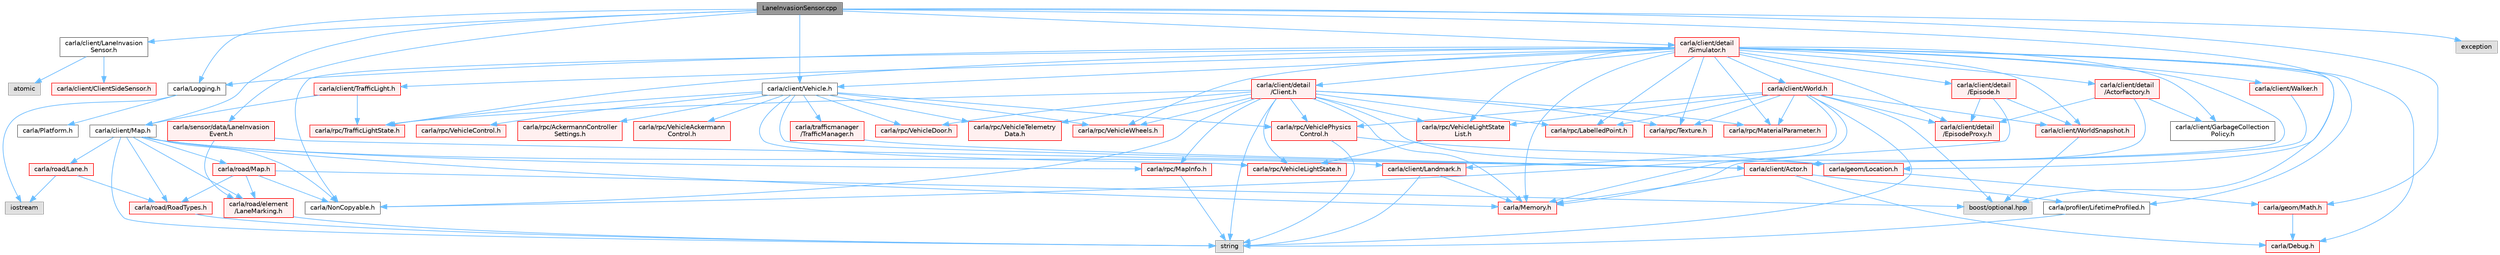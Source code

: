 digraph "LaneInvasionSensor.cpp"
{
 // INTERACTIVE_SVG=YES
 // LATEX_PDF_SIZE
  bgcolor="transparent";
  edge [fontname=Helvetica,fontsize=10,labelfontname=Helvetica,labelfontsize=10];
  node [fontname=Helvetica,fontsize=10,shape=box,height=0.2,width=0.4];
  Node1 [id="Node000001",label="LaneInvasionSensor.cpp",height=0.2,width=0.4,color="gray40", fillcolor="grey60", style="filled", fontcolor="black",tooltip=" "];
  Node1 -> Node2 [id="edge1_Node000001_Node000002",color="steelblue1",style="solid",tooltip=" "];
  Node2 [id="Node000002",label="carla/client/LaneInvasion\lSensor.h",height=0.2,width=0.4,color="grey40", fillcolor="white", style="filled",URL="$dd/d52/LibCarla_2source_2carla_2client_2LaneInvasionSensor_8h.html",tooltip=" "];
  Node2 -> Node3 [id="edge2_Node000002_Node000003",color="steelblue1",style="solid",tooltip=" "];
  Node3 [id="Node000003",label="carla/client/ClientSideSensor.h",height=0.2,width=0.4,color="red", fillcolor="#FFF0F0", style="filled",URL="$d0/d1d/ClientSideSensor_8h.html",tooltip=" "];
  Node2 -> Node142 [id="edge3_Node000002_Node000142",color="steelblue1",style="solid",tooltip=" "];
  Node142 [id="Node000142",label="atomic",height=0.2,width=0.4,color="grey60", fillcolor="#E0E0E0", style="filled",tooltip=" "];
  Node1 -> Node29 [id="edge4_Node000001_Node000029",color="steelblue1",style="solid",tooltip=" "];
  Node29 [id="Node000029",label="carla/Logging.h",height=0.2,width=0.4,color="grey40", fillcolor="white", style="filled",URL="$de/d87/Logging_8h.html",tooltip=" "];
  Node29 -> Node30 [id="edge5_Node000029_Node000030",color="steelblue1",style="solid",tooltip=" "];
  Node30 [id="Node000030",label="carla/Platform.h",height=0.2,width=0.4,color="grey40", fillcolor="white", style="filled",URL="$d9/dd0/Platform_8h.html",tooltip=" "];
  Node29 -> Node31 [id="edge6_Node000029_Node000031",color="steelblue1",style="solid",tooltip=" "];
  Node31 [id="Node000031",label="iostream",height=0.2,width=0.4,color="grey60", fillcolor="#E0E0E0", style="filled",tooltip=" "];
  Node1 -> Node177 [id="edge7_Node000001_Node000177",color="steelblue1",style="solid",tooltip=" "];
  Node177 [id="Node000177",label="carla/client/Map.h",height=0.2,width=0.4,color="grey40", fillcolor="white", style="filled",URL="$d4/d9d/client_2Map_8h.html",tooltip=" "];
  Node177 -> Node10 [id="edge8_Node000177_Node000010",color="steelblue1",style="solid",tooltip=" "];
  Node10 [id="Node000010",label="carla/Memory.h",height=0.2,width=0.4,color="red", fillcolor="#FFF0F0", style="filled",URL="$de/d5c/Memory_8h.html",tooltip=" "];
  Node177 -> Node16 [id="edge9_Node000177_Node000016",color="steelblue1",style="solid",tooltip=" "];
  Node16 [id="Node000016",label="carla/NonCopyable.h",height=0.2,width=0.4,color="grey40", fillcolor="white", style="filled",URL="$d4/dd8/LibCarla_2source_2carla_2NonCopyable_8h.html",tooltip=" "];
  Node177 -> Node62 [id="edge10_Node000177_Node000062",color="steelblue1",style="solid",tooltip=" "];
  Node62 [id="Node000062",label="carla/road/element\l/LaneMarking.h",height=0.2,width=0.4,color="red", fillcolor="#FFF0F0", style="filled",URL="$d5/d4c/LaneMarking_8h.html",tooltip=" "];
  Node62 -> Node63 [id="edge11_Node000062_Node000063",color="steelblue1",style="solid",tooltip=" "];
  Node63 [id="Node000063",label="string",height=0.2,width=0.4,color="grey60", fillcolor="#E0E0E0", style="filled",tooltip=" "];
  Node177 -> Node73 [id="edge12_Node000177_Node000073",color="steelblue1",style="solid",tooltip=" "];
  Node73 [id="Node000073",label="carla/road/Lane.h",height=0.2,width=0.4,color="red", fillcolor="#FFF0F0", style="filled",URL="$d8/d27/Lane_8h.html",tooltip=" "];
  Node73 -> Node71 [id="edge13_Node000073_Node000071",color="steelblue1",style="solid",tooltip=" "];
  Node71 [id="Node000071",label="carla/road/RoadTypes.h",height=0.2,width=0.4,color="red", fillcolor="#FFF0F0", style="filled",URL="$d6/dbb/RoadTypes_8h.html",tooltip=" "];
  Node71 -> Node63 [id="edge14_Node000071_Node000063",color="steelblue1",style="solid",tooltip=" "];
  Node73 -> Node31 [id="edge15_Node000073_Node000031",color="steelblue1",style="solid",tooltip=" "];
  Node177 -> Node178 [id="edge16_Node000177_Node000178",color="steelblue1",style="solid",tooltip=" "];
  Node178 [id="Node000178",label="carla/road/Map.h",height=0.2,width=0.4,color="red", fillcolor="#FFF0F0", style="filled",URL="$df/d64/road_2Map_8h.html",tooltip=" "];
  Node178 -> Node16 [id="edge17_Node000178_Node000016",color="steelblue1",style="solid",tooltip=" "];
  Node178 -> Node62 [id="edge18_Node000178_Node000062",color="steelblue1",style="solid",tooltip=" "];
  Node178 -> Node71 [id="edge19_Node000178_Node000071",color="steelblue1",style="solid",tooltip=" "];
  Node178 -> Node84 [id="edge20_Node000178_Node000084",color="steelblue1",style="solid",tooltip=" "];
  Node84 [id="Node000084",label="boost/optional.hpp",height=0.2,width=0.4,color="grey60", fillcolor="#E0E0E0", style="filled",tooltip=" "];
  Node177 -> Node71 [id="edge21_Node000177_Node000071",color="steelblue1",style="solid",tooltip=" "];
  Node177 -> Node194 [id="edge22_Node000177_Node000194",color="steelblue1",style="solid",tooltip=" "];
  Node194 [id="Node000194",label="carla/rpc/MapInfo.h",height=0.2,width=0.4,color="red", fillcolor="#FFF0F0", style="filled",URL="$d8/d5a/MapInfo_8h.html",tooltip=" "];
  Node194 -> Node63 [id="edge23_Node000194_Node000063",color="steelblue1",style="solid",tooltip=" "];
  Node177 -> Node60 [id="edge24_Node000177_Node000060",color="steelblue1",style="solid",tooltip=" "];
  Node60 [id="Node000060",label="carla/client/Landmark.h",height=0.2,width=0.4,color="red", fillcolor="#FFF0F0", style="filled",URL="$db/d18/Landmark_8h.html",tooltip=" "];
  Node60 -> Node10 [id="edge25_Node000060_Node000010",color="steelblue1",style="solid",tooltip=" "];
  Node60 -> Node63 [id="edge26_Node000060_Node000063",color="steelblue1",style="solid",tooltip=" "];
  Node177 -> Node63 [id="edge27_Node000177_Node000063",color="steelblue1",style="solid",tooltip=" "];
  Node1 -> Node195 [id="edge28_Node000001_Node000195",color="steelblue1",style="solid",tooltip=" "];
  Node195 [id="Node000195",label="carla/client/Vehicle.h",height=0.2,width=0.4,color="grey40", fillcolor="white", style="filled",URL="$d9/d18/Vehicle_8h.html",tooltip=" "];
  Node195 -> Node5 [id="edge29_Node000195_Node000005",color="steelblue1",style="solid",tooltip=" "];
  Node5 [id="Node000005",label="carla/client/Actor.h",height=0.2,width=0.4,color="red", fillcolor="#FFF0F0", style="filled",URL="$da/d48/client_2Actor_8h.html",tooltip=" "];
  Node5 -> Node6 [id="edge30_Node000005_Node000006",color="steelblue1",style="solid",tooltip=" "];
  Node6 [id="Node000006",label="carla/Debug.h",height=0.2,width=0.4,color="red", fillcolor="#FFF0F0", style="filled",URL="$d4/deb/Debug_8h.html",tooltip=" "];
  Node5 -> Node10 [id="edge31_Node000005_Node000010",color="steelblue1",style="solid",tooltip=" "];
  Node5 -> Node176 [id="edge32_Node000005_Node000176",color="steelblue1",style="solid",tooltip=" "];
  Node176 [id="Node000176",label="carla/profiler/LifetimeProfiled.h",height=0.2,width=0.4,color="grey40", fillcolor="white", style="filled",URL="$d9/dc4/LifetimeProfiled_8h.html",tooltip=" "];
  Node176 -> Node63 [id="edge33_Node000176_Node000063",color="steelblue1",style="solid",tooltip=" "];
  Node195 -> Node196 [id="edge34_Node000195_Node000196",color="steelblue1",style="solid",tooltip=" "];
  Node196 [id="Node000196",label="carla/rpc/AckermannController\lSettings.h",height=0.2,width=0.4,color="red", fillcolor="#FFF0F0", style="filled",URL="$d0/d10/LibCarla_2source_2carla_2rpc_2AckermannControllerSettings_8h.html",tooltip=" "];
  Node195 -> Node106 [id="edge35_Node000195_Node000106",color="steelblue1",style="solid",tooltip=" "];
  Node106 [id="Node000106",label="carla/rpc/TrafficLightState.h",height=0.2,width=0.4,color="red", fillcolor="#FFF0F0", style="filled",URL="$d1/d16/LibCarla_2source_2carla_2rpc_2TrafficLightState_8h.html",tooltip=" "];
  Node195 -> Node199 [id="edge36_Node000195_Node000199",color="steelblue1",style="solid",tooltip=" "];
  Node199 [id="Node000199",label="carla/rpc/VehicleAckermann\lControl.h",height=0.2,width=0.4,color="red", fillcolor="#FFF0F0", style="filled",URL="$dc/def/LibCarla_2source_2carla_2rpc_2VehicleAckermannControl_8h.html",tooltip=" "];
  Node195 -> Node107 [id="edge37_Node000195_Node000107",color="steelblue1",style="solid",tooltip=" "];
  Node107 [id="Node000107",label="carla/rpc/VehicleControl.h",height=0.2,width=0.4,color="red", fillcolor="#FFF0F0", style="filled",URL="$dd/d28/LibCarla_2source_2carla_2rpc_2VehicleControl_8h.html",tooltip=" "];
  Node195 -> Node202 [id="edge38_Node000195_Node000202",color="steelblue1",style="solid",tooltip=" "];
  Node202 [id="Node000202",label="carla/rpc/VehicleDoor.h",height=0.2,width=0.4,color="red", fillcolor="#FFF0F0", style="filled",URL="$da/dc3/VehicleDoor_8h.html",tooltip=" "];
  Node195 -> Node169 [id="edge39_Node000195_Node000169",color="steelblue1",style="solid",tooltip=" "];
  Node169 [id="Node000169",label="carla/rpc/VehicleLightState.h",height=0.2,width=0.4,color="red", fillcolor="#FFF0F0", style="filled",URL="$d8/d64/LibCarla_2source_2carla_2rpc_2VehicleLightState_8h.html",tooltip=" "];
  Node195 -> Node158 [id="edge40_Node000195_Node000158",color="steelblue1",style="solid",tooltip=" "];
  Node158 [id="Node000158",label="carla/rpc/VehiclePhysics\lControl.h",height=0.2,width=0.4,color="red", fillcolor="#FFF0F0", style="filled",URL="$d1/d8e/LibCarla_2source_2carla_2rpc_2VehiclePhysicsControl_8h.html",tooltip=" "];
  Node158 -> Node37 [id="edge41_Node000158_Node000037",color="steelblue1",style="solid",tooltip=" "];
  Node37 [id="Node000037",label="carla/geom/Location.h",height=0.2,width=0.4,color="red", fillcolor="#FFF0F0", style="filled",URL="$d9/d8b/geom_2Location_8h.html",tooltip=" "];
  Node37 -> Node41 [id="edge42_Node000037_Node000041",color="steelblue1",style="solid",tooltip=" "];
  Node41 [id="Node000041",label="carla/geom/Math.h",height=0.2,width=0.4,color="red", fillcolor="#FFF0F0", style="filled",URL="$db/d8a/Math_8h.html",tooltip=" "];
  Node41 -> Node6 [id="edge43_Node000041_Node000006",color="steelblue1",style="solid",tooltip=" "];
  Node158 -> Node63 [id="edge44_Node000158_Node000063",color="steelblue1",style="solid",tooltip=" "];
  Node195 -> Node203 [id="edge45_Node000195_Node000203",color="steelblue1",style="solid",tooltip=" "];
  Node203 [id="Node000203",label="carla/rpc/VehicleTelemetry\lData.h",height=0.2,width=0.4,color="red", fillcolor="#FFF0F0", style="filled",URL="$d3/d90/LibCarla_2source_2carla_2rpc_2VehicleTelemetryData_8h.html",tooltip=" "];
  Node195 -> Node205 [id="edge46_Node000195_Node000205",color="steelblue1",style="solid",tooltip=" "];
  Node205 [id="Node000205",label="carla/rpc/VehicleWheels.h",height=0.2,width=0.4,color="red", fillcolor="#FFF0F0", style="filled",URL="$d2/d02/VehicleWheels_8h.html",tooltip=" "];
  Node195 -> Node206 [id="edge47_Node000195_Node000206",color="steelblue1",style="solid",tooltip=" "];
  Node206 [id="Node000206",label="carla/trafficmanager\l/TrafficManager.h",height=0.2,width=0.4,color="red", fillcolor="#FFF0F0", style="filled",URL="$da/dfd/TrafficManager_8h.html",tooltip=" "];
  Node206 -> Node5 [id="edge48_Node000206_Node000005",color="steelblue1",style="solid",tooltip=" "];
  Node1 -> Node212 [id="edge49_Node000001_Node000212",color="steelblue1",style="solid",tooltip=" "];
  Node212 [id="Node000212",label="carla/client/detail\l/Simulator.h",height=0.2,width=0.4,color="red", fillcolor="#FFF0F0", style="filled",URL="$d6/d4a/Simulator_8h.html",tooltip=" "];
  Node212 -> Node6 [id="edge50_Node000212_Node000006",color="steelblue1",style="solid",tooltip=" "];
  Node212 -> Node29 [id="edge51_Node000212_Node000029",color="steelblue1",style="solid",tooltip=" "];
  Node212 -> Node10 [id="edge52_Node000212_Node000010",color="steelblue1",style="solid",tooltip=" "];
  Node212 -> Node16 [id="edge53_Node000212_Node000016",color="steelblue1",style="solid",tooltip=" "];
  Node212 -> Node5 [id="edge54_Node000212_Node000005",color="steelblue1",style="solid",tooltip=" "];
  Node212 -> Node213 [id="edge55_Node000212_Node000213",color="steelblue1",style="solid",tooltip=" "];
  Node213 [id="Node000213",label="carla/client/GarbageCollection\lPolicy.h",height=0.2,width=0.4,color="grey40", fillcolor="white", style="filled",URL="$d7/dc8/GarbageCollectionPolicy_8h.html",tooltip=" "];
  Node212 -> Node214 [id="edge56_Node000212_Node000214",color="steelblue1",style="solid",tooltip=" "];
  Node214 [id="Node000214",label="carla/client/TrafficLight.h",height=0.2,width=0.4,color="red", fillcolor="#FFF0F0", style="filled",URL="$d5/d9e/TrafficLight_8h.html",tooltip=" "];
  Node214 -> Node106 [id="edge57_Node000214_Node000106",color="steelblue1",style="solid",tooltip=" "];
  Node214 -> Node177 [id="edge58_Node000214_Node000177",color="steelblue1",style="solid",tooltip=" "];
  Node212 -> Node195 [id="edge59_Node000212_Node000195",color="steelblue1",style="solid",tooltip=" "];
  Node212 -> Node216 [id="edge60_Node000212_Node000216",color="steelblue1",style="solid",tooltip=" "];
  Node216 [id="Node000216",label="carla/client/Walker.h",height=0.2,width=0.4,color="red", fillcolor="#FFF0F0", style="filled",URL="$d5/d10/Walker_8h.html",tooltip=" "];
  Node216 -> Node5 [id="edge61_Node000216_Node000005",color="steelblue1",style="solid",tooltip=" "];
  Node212 -> Node17 [id="edge62_Node000212_Node000017",color="steelblue1",style="solid",tooltip=" "];
  Node17 [id="Node000017",label="carla/client/World.h",height=0.2,width=0.4,color="red", fillcolor="#FFF0F0", style="filled",URL="$dd/d5b/World_8h.html",tooltip=" "];
  Node17 -> Node10 [id="edge63_Node000017_Node000010",color="steelblue1",style="solid",tooltip=" "];
  Node17 -> Node60 [id="edge64_Node000017_Node000060",color="steelblue1",style="solid",tooltip=" "];
  Node17 -> Node100 [id="edge65_Node000017_Node000100",color="steelblue1",style="solid",tooltip=" "];
  Node100 [id="Node000100",label="carla/client/WorldSnapshot.h",height=0.2,width=0.4,color="red", fillcolor="#FFF0F0", style="filled",URL="$df/d11/WorldSnapshot_8h.html",tooltip=" "];
  Node100 -> Node84 [id="edge66_Node000100_Node000084",color="steelblue1",style="solid",tooltip=" "];
  Node17 -> Node22 [id="edge67_Node000017_Node000022",color="steelblue1",style="solid",tooltip=" "];
  Node22 [id="Node000022",label="carla/client/detail\l/EpisodeProxy.h",height=0.2,width=0.4,color="red", fillcolor="#FFF0F0", style="filled",URL="$dc/dc2/EpisodeProxy_8h.html",tooltip=" "];
  Node17 -> Node155 [id="edge68_Node000017_Node000155",color="steelblue1",style="solid",tooltip=" "];
  Node155 [id="Node000155",label="carla/rpc/LabelledPoint.h",height=0.2,width=0.4,color="red", fillcolor="#FFF0F0", style="filled",URL="$d2/dd4/LabelledPoint_8h.html",tooltip=" "];
  Node17 -> Node158 [id="edge69_Node000017_Node000158",color="steelblue1",style="solid",tooltip=" "];
  Node17 -> Node168 [id="edge70_Node000017_Node000168",color="steelblue1",style="solid",tooltip=" "];
  Node168 [id="Node000168",label="carla/rpc/VehicleLightState\lList.h",height=0.2,width=0.4,color="red", fillcolor="#FFF0F0", style="filled",URL="$d8/d09/VehicleLightStateList_8h.html",tooltip=" "];
  Node168 -> Node169 [id="edge71_Node000168_Node000169",color="steelblue1",style="solid",tooltip=" "];
  Node17 -> Node172 [id="edge72_Node000017_Node000172",color="steelblue1",style="solid",tooltip=" "];
  Node172 [id="Node000172",label="carla/rpc/Texture.h",height=0.2,width=0.4,color="red", fillcolor="#FFF0F0", style="filled",URL="$d9/dbf/Texture_8h.html",tooltip=" "];
  Node17 -> Node173 [id="edge73_Node000017_Node000173",color="steelblue1",style="solid",tooltip=" "];
  Node173 [id="Node000173",label="carla/rpc/MaterialParameter.h",height=0.2,width=0.4,color="red", fillcolor="#FFF0F0", style="filled",URL="$d7/d10/MaterialParameter_8h.html",tooltip=" "];
  Node17 -> Node63 [id="edge74_Node000017_Node000063",color="steelblue1",style="solid",tooltip=" "];
  Node17 -> Node84 [id="edge75_Node000017_Node000084",color="steelblue1",style="solid",tooltip=" "];
  Node212 -> Node100 [id="edge76_Node000212_Node000100",color="steelblue1",style="solid",tooltip=" "];
  Node212 -> Node225 [id="edge77_Node000212_Node000225",color="steelblue1",style="solid",tooltip=" "];
  Node225 [id="Node000225",label="carla/client/detail\l/ActorFactory.h",height=0.2,width=0.4,color="red", fillcolor="#FFF0F0", style="filled",URL="$d7/dae/ActorFactory_8h.html",tooltip=" "];
  Node225 -> Node10 [id="edge78_Node000225_Node000010",color="steelblue1",style="solid",tooltip=" "];
  Node225 -> Node213 [id="edge79_Node000225_Node000213",color="steelblue1",style="solid",tooltip=" "];
  Node225 -> Node22 [id="edge80_Node000225_Node000022",color="steelblue1",style="solid",tooltip=" "];
  Node212 -> Node226 [id="edge81_Node000212_Node000226",color="steelblue1",style="solid",tooltip=" "];
  Node226 [id="Node000226",label="carla/client/detail\l/Client.h",height=0.2,width=0.4,color="red", fillcolor="#FFF0F0", style="filled",URL="$df/d8b/client_2detail_2Client_8h.html",tooltip=" "];
  Node226 -> Node10 [id="edge82_Node000226_Node000010",color="steelblue1",style="solid",tooltip=" "];
  Node226 -> Node16 [id="edge83_Node000226_Node000016",color="steelblue1",style="solid",tooltip=" "];
  Node226 -> Node37 [id="edge84_Node000226_Node000037",color="steelblue1",style="solid",tooltip=" "];
  Node226 -> Node155 [id="edge85_Node000226_Node000155",color="steelblue1",style="solid",tooltip=" "];
  Node226 -> Node194 [id="edge86_Node000226_Node000194",color="steelblue1",style="solid",tooltip=" "];
  Node226 -> Node106 [id="edge87_Node000226_Node000106",color="steelblue1",style="solid",tooltip=" "];
  Node226 -> Node202 [id="edge88_Node000226_Node000202",color="steelblue1",style="solid",tooltip=" "];
  Node226 -> Node168 [id="edge89_Node000226_Node000168",color="steelblue1",style="solid",tooltip=" "];
  Node226 -> Node169 [id="edge90_Node000226_Node000169",color="steelblue1",style="solid",tooltip=" "];
  Node226 -> Node158 [id="edge91_Node000226_Node000158",color="steelblue1",style="solid",tooltip=" "];
  Node226 -> Node203 [id="edge92_Node000226_Node000203",color="steelblue1",style="solid",tooltip=" "];
  Node226 -> Node205 [id="edge93_Node000226_Node000205",color="steelblue1",style="solid",tooltip=" "];
  Node226 -> Node172 [id="edge94_Node000226_Node000172",color="steelblue1",style="solid",tooltip=" "];
  Node226 -> Node173 [id="edge95_Node000226_Node000173",color="steelblue1",style="solid",tooltip=" "];
  Node226 -> Node63 [id="edge96_Node000226_Node000063",color="steelblue1",style="solid",tooltip=" "];
  Node212 -> Node94 [id="edge97_Node000212_Node000094",color="steelblue1",style="solid",tooltip=" "];
  Node94 [id="Node000094",label="carla/client/detail\l/Episode.h",height=0.2,width=0.4,color="red", fillcolor="#FFF0F0", style="filled",URL="$d9/d9e/Episode_8h.html",tooltip=" "];
  Node94 -> Node16 [id="edge98_Node000094_Node000016",color="steelblue1",style="solid",tooltip=" "];
  Node94 -> Node100 [id="edge99_Node000094_Node000100",color="steelblue1",style="solid",tooltip=" "];
  Node94 -> Node22 [id="edge100_Node000094_Node000022",color="steelblue1",style="solid",tooltip=" "];
  Node212 -> Node22 [id="edge101_Node000212_Node000022",color="steelblue1",style="solid",tooltip=" "];
  Node212 -> Node176 [id="edge102_Node000212_Node000176",color="steelblue1",style="solid",tooltip=" "];
  Node212 -> Node106 [id="edge103_Node000212_Node000106",color="steelblue1",style="solid",tooltip=" "];
  Node212 -> Node168 [id="edge104_Node000212_Node000168",color="steelblue1",style="solid",tooltip=" "];
  Node212 -> Node155 [id="edge105_Node000212_Node000155",color="steelblue1",style="solid",tooltip=" "];
  Node212 -> Node205 [id="edge106_Node000212_Node000205",color="steelblue1",style="solid",tooltip=" "];
  Node212 -> Node172 [id="edge107_Node000212_Node000172",color="steelblue1",style="solid",tooltip=" "];
  Node212 -> Node173 [id="edge108_Node000212_Node000173",color="steelblue1",style="solid",tooltip=" "];
  Node212 -> Node84 [id="edge109_Node000212_Node000084",color="steelblue1",style="solid",tooltip=" "];
  Node1 -> Node37 [id="edge110_Node000001_Node000037",color="steelblue1",style="solid",tooltip=" "];
  Node1 -> Node41 [id="edge111_Node000001_Node000041",color="steelblue1",style="solid",tooltip=" "];
  Node1 -> Node231 [id="edge112_Node000001_Node000231",color="steelblue1",style="solid",tooltip=" "];
  Node231 [id="Node000231",label="carla/sensor/data/LaneInvasion\lEvent.h",height=0.2,width=0.4,color="red", fillcolor="#FFF0F0", style="filled",URL="$de/d3a/LaneInvasionEvent_8h.html",tooltip=" "];
  Node231 -> Node5 [id="edge113_Node000231_Node000005",color="steelblue1",style="solid",tooltip=" "];
  Node231 -> Node62 [id="edge114_Node000231_Node000062",color="steelblue1",style="solid",tooltip=" "];
  Node1 -> Node98 [id="edge115_Node000001_Node000098",color="steelblue1",style="solid",tooltip=" "];
  Node98 [id="Node000098",label="exception",height=0.2,width=0.4,color="grey60", fillcolor="#E0E0E0", style="filled",tooltip=" "];
}
